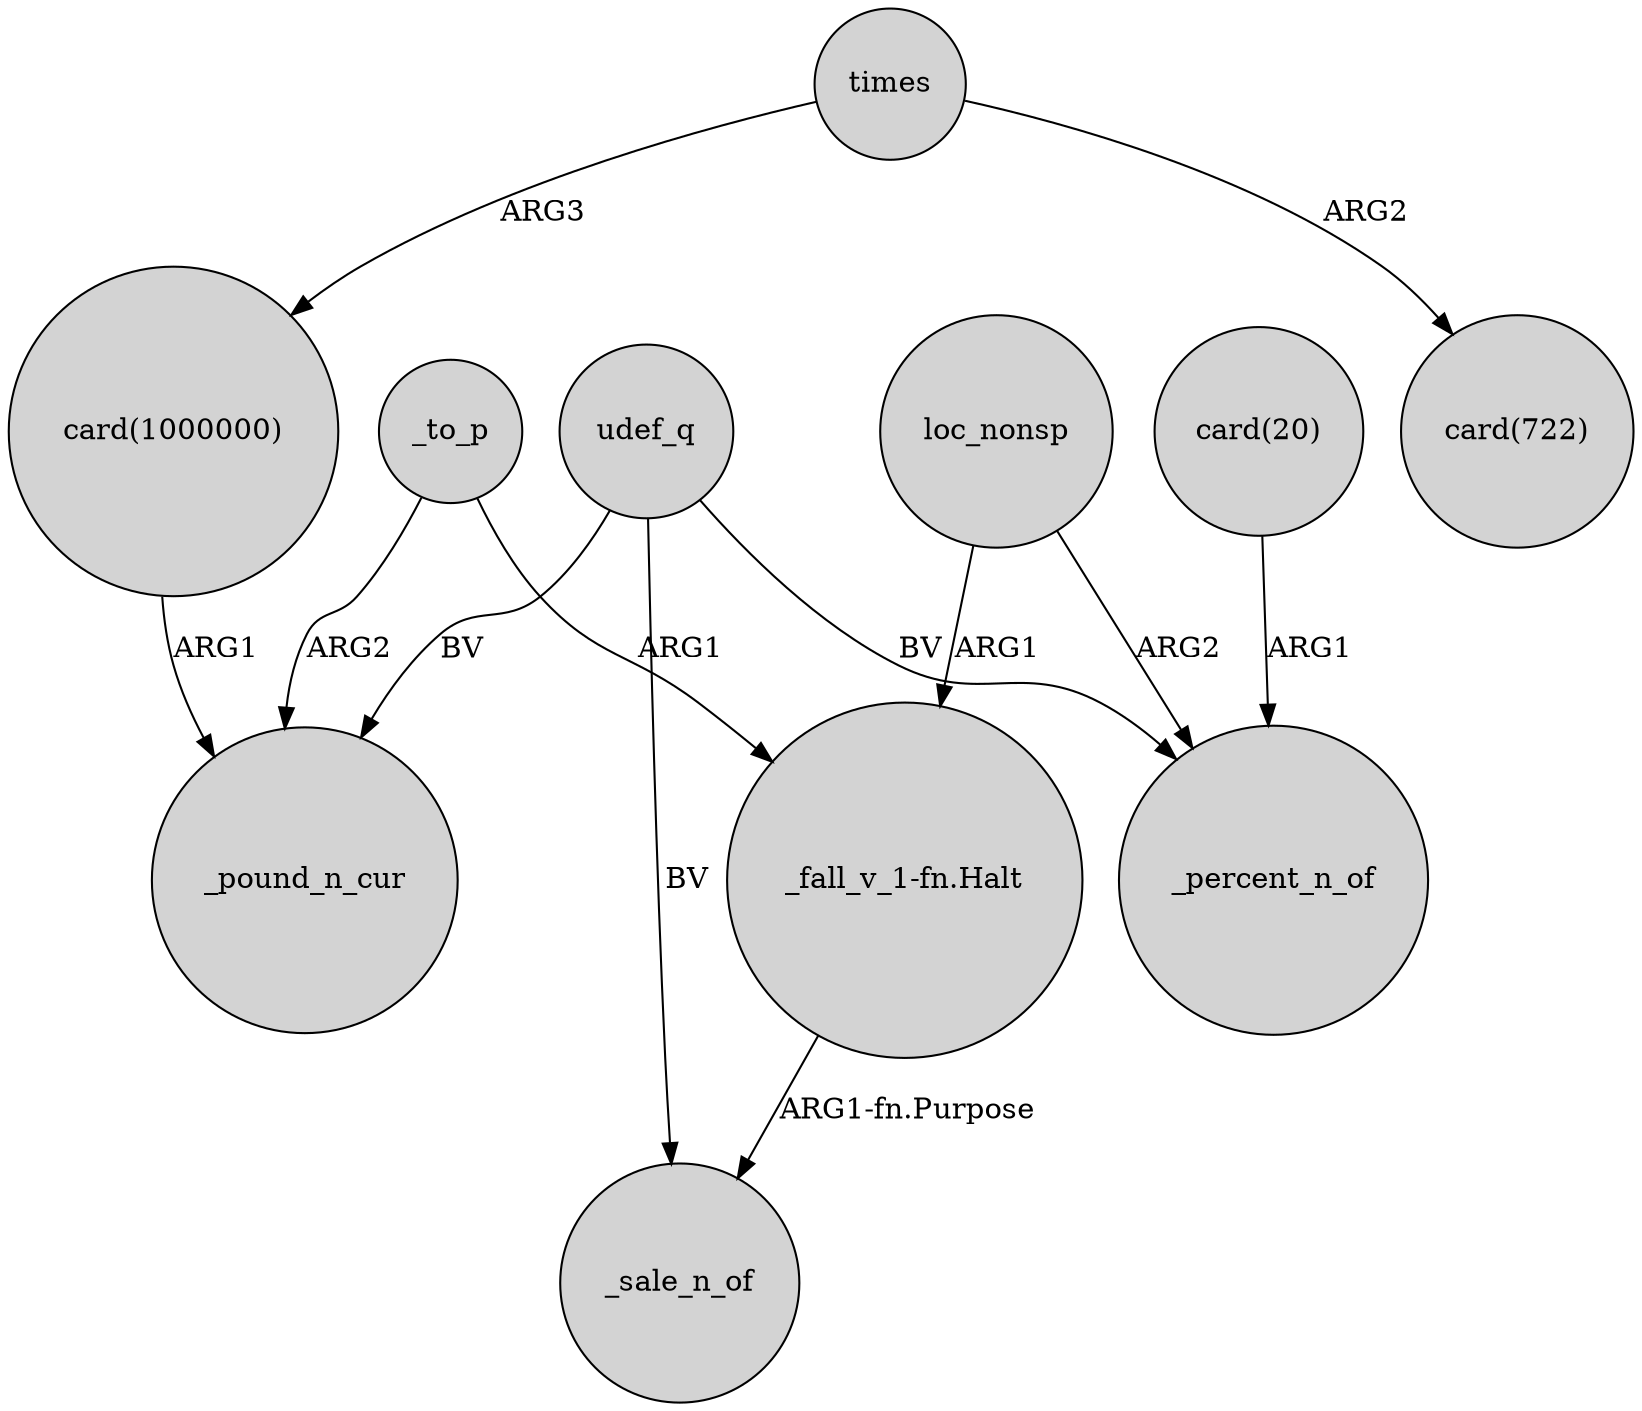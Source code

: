 digraph {
	node [shape=circle style=filled]
	times -> "card(1000000)" [label=ARG3]
	udef_q -> _percent_n_of [label=BV]
	udef_q -> _pound_n_cur [label=BV]
	"card(1000000)" -> _pound_n_cur [label=ARG1]
	udef_q -> _sale_n_of [label=BV]
	"card(20)" -> _percent_n_of [label=ARG1]
	times -> "card(722)" [label=ARG2]
	_to_p -> _pound_n_cur [label=ARG2]
	"_fall_v_1-fn.Halt" -> _sale_n_of [label="ARG1-fn.Purpose"]
	_to_p -> "_fall_v_1-fn.Halt" [label=ARG1]
	loc_nonsp -> "_fall_v_1-fn.Halt" [label=ARG1]
	loc_nonsp -> _percent_n_of [label=ARG2]
}
